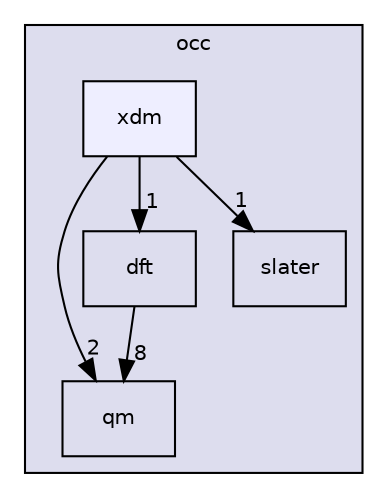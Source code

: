 digraph "/home/runner/work/occ/occ/include/occ/xdm" {
  bgcolor=transparent;
  compound=true
  node [ fontsize="10", fontname="Helvetica"];
  edge [ labelfontsize="10", labelfontname="Helvetica"];
  subgraph clusterdir_8b7861ad11e4db9a5e6a6da237b17e56 {
    graph [ bgcolor="#ddddee", pencolor="black", label="occ" fontname="Helvetica", fontsize="10", URL="dir_8b7861ad11e4db9a5e6a6da237b17e56.html"]
  dir_737cf82dfc93877bbe50a83dfe5e1c2d [shape=box label="qm" URL="dir_737cf82dfc93877bbe50a83dfe5e1c2d.html"];
  dir_7ab1db0ec535273aaa16e13087447790 [shape=box label="dft" URL="dir_7ab1db0ec535273aaa16e13087447790.html"];
  dir_dbf935c1a7fa7d699aede3b7b6b7a8e8 [shape=box label="slater" URL="dir_dbf935c1a7fa7d699aede3b7b6b7a8e8.html"];
  dir_6a6ad6048e01a5a4f46258b22cf2ad4a [shape=box, label="xdm", style="filled", fillcolor="#eeeeff", pencolor="black", URL="dir_6a6ad6048e01a5a4f46258b22cf2ad4a.html"];
  }
  dir_6a6ad6048e01a5a4f46258b22cf2ad4a->dir_737cf82dfc93877bbe50a83dfe5e1c2d [headlabel="2", labeldistance=1.5 headhref="dir_000015_000004.html"];
  dir_6a6ad6048e01a5a4f46258b22cf2ad4a->dir_7ab1db0ec535273aaa16e13087447790 [headlabel="1", labeldistance=1.5 headhref="dir_000015_000007.html"];
  dir_6a6ad6048e01a5a4f46258b22cf2ad4a->dir_dbf935c1a7fa7d699aede3b7b6b7a8e8 [headlabel="1", labeldistance=1.5 headhref="dir_000015_000014.html"];
  dir_7ab1db0ec535273aaa16e13087447790->dir_737cf82dfc93877bbe50a83dfe5e1c2d [headlabel="8", labeldistance=1.5 headhref="dir_000007_000004.html"];
}
